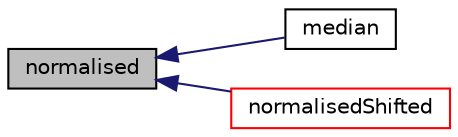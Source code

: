 digraph "normalised"
{
  bgcolor="transparent";
  edge [fontname="Helvetica",fontsize="10",labelfontname="Helvetica",labelfontsize="10"];
  node [fontname="Helvetica",fontsize="10",shape=record];
  rankdir="LR";
  Node1 [label="normalised",height=0.2,width=0.4,color="black", fillcolor="grey75", style="filled", fontcolor="black"];
  Node1 -> Node2 [dir="back",color="midnightblue",fontsize="10",style="solid",fontname="Helvetica"];
  Node2 [label="median",height=0.2,width=0.4,color="black",URL="$a00560.html#ab3175d5fe804b84308df53f219db4657"];
  Node1 -> Node3 [dir="back",color="midnightblue",fontsize="10",style="solid",fontname="Helvetica"];
  Node3 [label="normalisedShifted",height=0.2,width=0.4,color="red",URL="$a00560.html#ac6e2b0a301bce4cc2822d9aa89a14821"];
}
